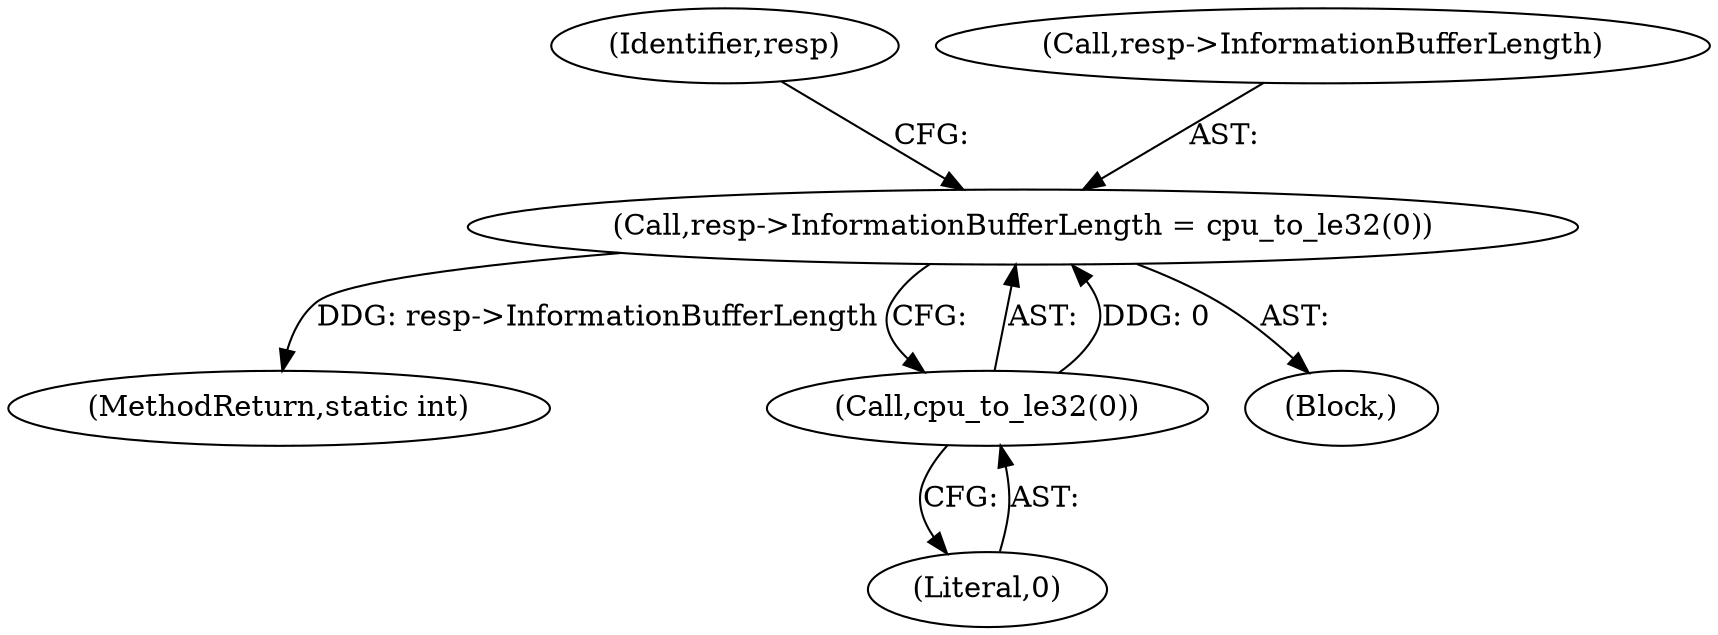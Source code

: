 digraph "0_qemu_fe3c546c5ff2a6210f9a4d8561cc64051ca8603e@pointer" {
"1000213" [label="(Call,resp->InformationBufferLength = cpu_to_le32(0))"];
"1000217" [label="(Call,cpu_to_le32(0))"];
"1000217" [label="(Call,cpu_to_le32(0))"];
"1000221" [label="(Identifier,resp)"];
"1000259" [label="(MethodReturn,static int)"];
"1000206" [label="(Block,)"];
"1000218" [label="(Literal,0)"];
"1000213" [label="(Call,resp->InformationBufferLength = cpu_to_le32(0))"];
"1000214" [label="(Call,resp->InformationBufferLength)"];
"1000213" -> "1000206"  [label="AST: "];
"1000213" -> "1000217"  [label="CFG: "];
"1000214" -> "1000213"  [label="AST: "];
"1000217" -> "1000213"  [label="AST: "];
"1000221" -> "1000213"  [label="CFG: "];
"1000213" -> "1000259"  [label="DDG: resp->InformationBufferLength"];
"1000217" -> "1000213"  [label="DDG: 0"];
"1000217" -> "1000218"  [label="CFG: "];
"1000218" -> "1000217"  [label="AST: "];
}
